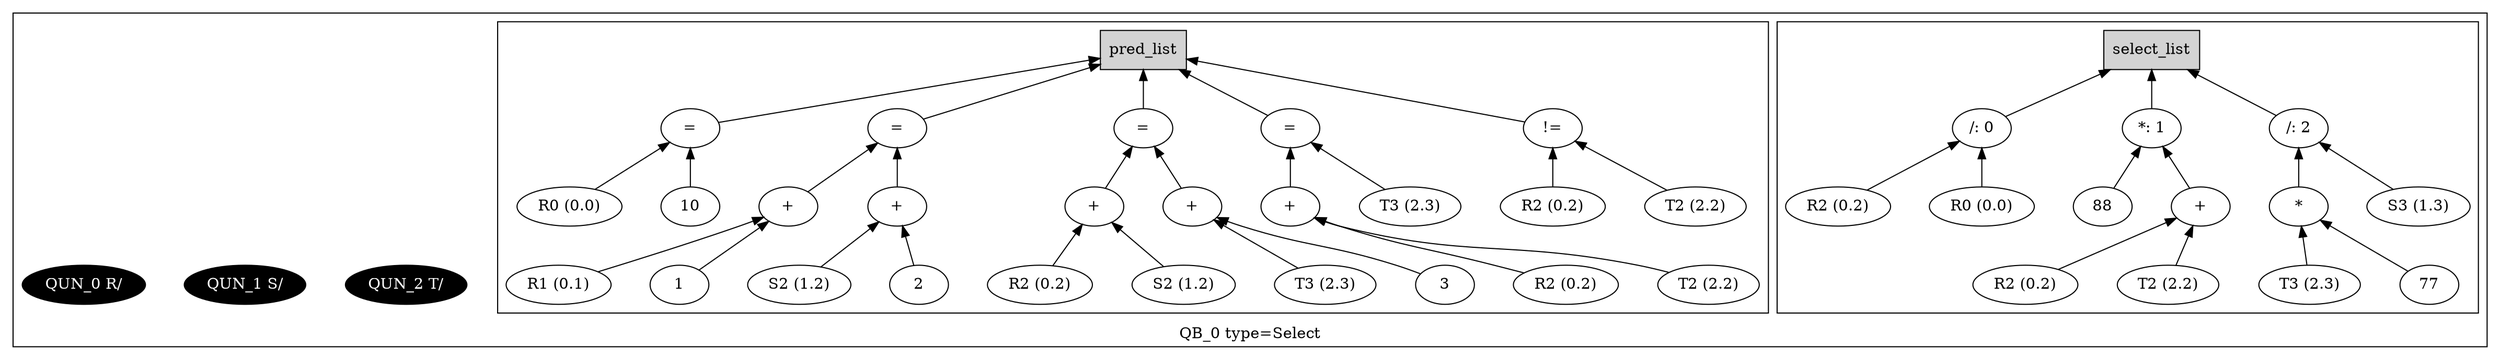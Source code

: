 digraph example1 {
    rankdir=BT;
    nodesep=0.5;
    ordering="in";
  subgraph cluster_QB_0 {
    "QB_0_selectlist"[label="select_list",shape=box,style=filled];
  subgraph cluster_select_listQB_0 {
    exprnodeExprKey3v1[label="/: 0"];
    exprnodeExprKey1v1 -> exprnodeExprKey3v1;
    exprnodeExprKey1v1[label="R2 (0.2)"];
    exprnodeExprKey2v1 -> exprnodeExprKey3v1;
    exprnodeExprKey2v1[label="R0 (0.0)"];
    exprnodeExprKey3v1 -> "QB_0_selectlist";
    exprnodeExprKey8v1[label="*: 1"];
    exprnodeExprKey4v1 -> exprnodeExprKey8v1;
    exprnodeExprKey4v1[label="88"];
    exprnodeExprKey7v1 -> exprnodeExprKey8v1;
    exprnodeExprKey7v1[label="+"];
    exprnodeExprKey5v1 -> exprnodeExprKey7v1;
    exprnodeExprKey5v1[label="R2 (0.2)"];
    exprnodeExprKey6v1 -> exprnodeExprKey7v1;
    exprnodeExprKey6v1[label="T2 (2.2)"];
    exprnodeExprKey8v1 -> "QB_0_selectlist";
    exprnodeExprKey13v1[label="/: 2"];
    exprnodeExprKey11v1 -> exprnodeExprKey13v1;
    exprnodeExprKey11v1[label="*"];
    exprnodeExprKey9v1 -> exprnodeExprKey11v1;
    exprnodeExprKey9v1[label="T3 (2.3)"];
    exprnodeExprKey10v1 -> exprnodeExprKey11v1;
    exprnodeExprKey10v1[label="77"];
    exprnodeExprKey12v1 -> exprnodeExprKey13v1;
    exprnodeExprKey12v1[label="S3 (1.3)"];
    exprnodeExprKey13v1 -> "QB_0_selectlist";
}
    "QUN_2"[label="QUN_2 T/", fillcolor=black, fontcolor=white, style=filled]
    "QUN_1"[label="QUN_1 S/", fillcolor=black, fontcolor=white, style=filled]
    "QUN_0"[label="QUN_0 R/", fillcolor=black, fontcolor=white, style=filled]
  subgraph cluster_pred_listQB_0 {
    exprnodeExprKey16v1[label="="];
    exprnodeExprKey14v1 -> exprnodeExprKey16v1;
    exprnodeExprKey14v1[label="R0 (0.0)"];
    exprnodeExprKey15v1 -> exprnodeExprKey16v1;
    exprnodeExprKey15v1[label="10"];
    exprnodeExprKey16v1 -> QB_0_pred_list;
    exprnodeExprKey23v1[label="="];
    exprnodeExprKey19v1 -> exprnodeExprKey23v1;
    exprnodeExprKey19v1[label="+"];
    exprnodeExprKey17v1 -> exprnodeExprKey19v1;
    exprnodeExprKey17v1[label="R1 (0.1)"];
    exprnodeExprKey18v1 -> exprnodeExprKey19v1;
    exprnodeExprKey18v1[label="1"];
    exprnodeExprKey22v1 -> exprnodeExprKey23v1;
    exprnodeExprKey22v1[label="+"];
    exprnodeExprKey20v1 -> exprnodeExprKey22v1;
    exprnodeExprKey20v1[label="S2 (1.2)"];
    exprnodeExprKey21v1 -> exprnodeExprKey22v1;
    exprnodeExprKey21v1[label="2"];
    exprnodeExprKey23v1 -> QB_0_pred_list;
    exprnodeExprKey31v1[label="="];
    exprnodeExprKey27v1 -> exprnodeExprKey31v1;
    exprnodeExprKey27v1[label="+"];
    exprnodeExprKey25v1 -> exprnodeExprKey27v1;
    exprnodeExprKey25v1[label="R2 (0.2)"];
    exprnodeExprKey26v1 -> exprnodeExprKey27v1;
    exprnodeExprKey26v1[label="S2 (1.2)"];
    exprnodeExprKey30v1 -> exprnodeExprKey31v1;
    exprnodeExprKey30v1[label="+"];
    exprnodeExprKey28v1 -> exprnodeExprKey30v1;
    exprnodeExprKey28v1[label="T3 (2.3)"];
    exprnodeExprKey29v1 -> exprnodeExprKey30v1;
    exprnodeExprKey29v1[label="3"];
    exprnodeExprKey31v1 -> QB_0_pred_list;
    exprnodeExprKey37v1[label="="];
    exprnodeExprKey35v1 -> exprnodeExprKey37v1;
    exprnodeExprKey35v1[label="+"];
    exprnodeExprKey33v1 -> exprnodeExprKey35v1;
    exprnodeExprKey33v1[label="R2 (0.2)"];
    exprnodeExprKey34v1 -> exprnodeExprKey35v1;
    exprnodeExprKey34v1[label="T2 (2.2)"];
    exprnodeExprKey36v1 -> exprnodeExprKey37v1;
    exprnodeExprKey36v1[label="T3 (2.3)"];
    exprnodeExprKey37v1 -> QB_0_pred_list;
    exprnodeExprKey41v1[label="!="];
    exprnodeExprKey39v1 -> exprnodeExprKey41v1;
    exprnodeExprKey39v1[label="R2 (0.2)"];
    exprnodeExprKey40v1 -> exprnodeExprKey41v1;
    exprnodeExprKey40v1[label="T2 (2.2)"];
    exprnodeExprKey41v1 -> QB_0_pred_list;
    "QB_0_pred_list"[label="pred_list",shape=box,style=filled];
}
    label = "QB_0 type=Select";
}
}
